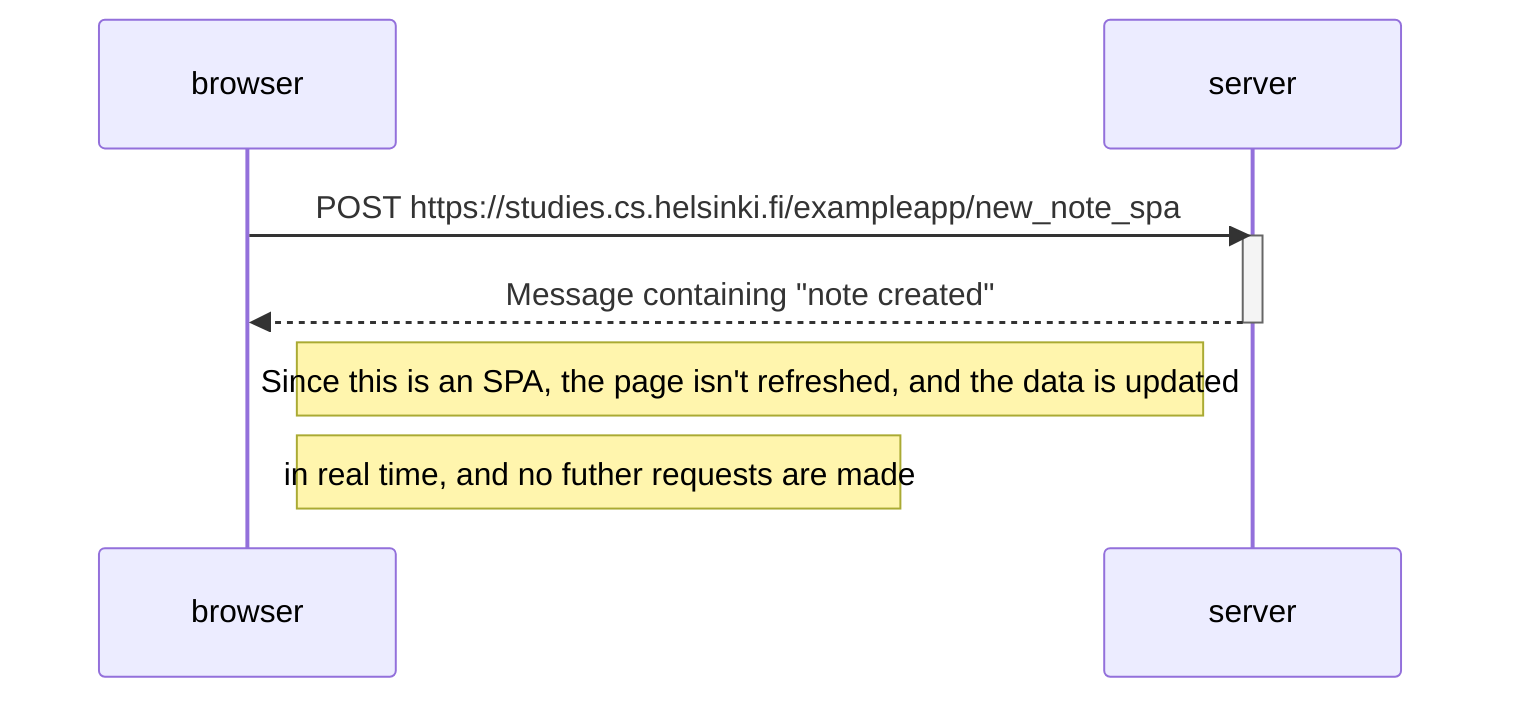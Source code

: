 sequenceDiagram
    participant browser
    participant server

    browser->>server: POST https://studies.cs.helsinki.fi/exampleapp/new_note_spa
    activate server
    server-->>browser: Message containing "note created"
    deactivate server

    

    Note right of browser: Since this is an SPA, the page isn't refreshed, and the data is updated 
    Note right of browser: in real time, and no futher requests are made

    %% this is the exact same because the only difference between the multi page, and single page
    %% is how it handles form submission
    %% hence why this chart is the same as the one from the course notes